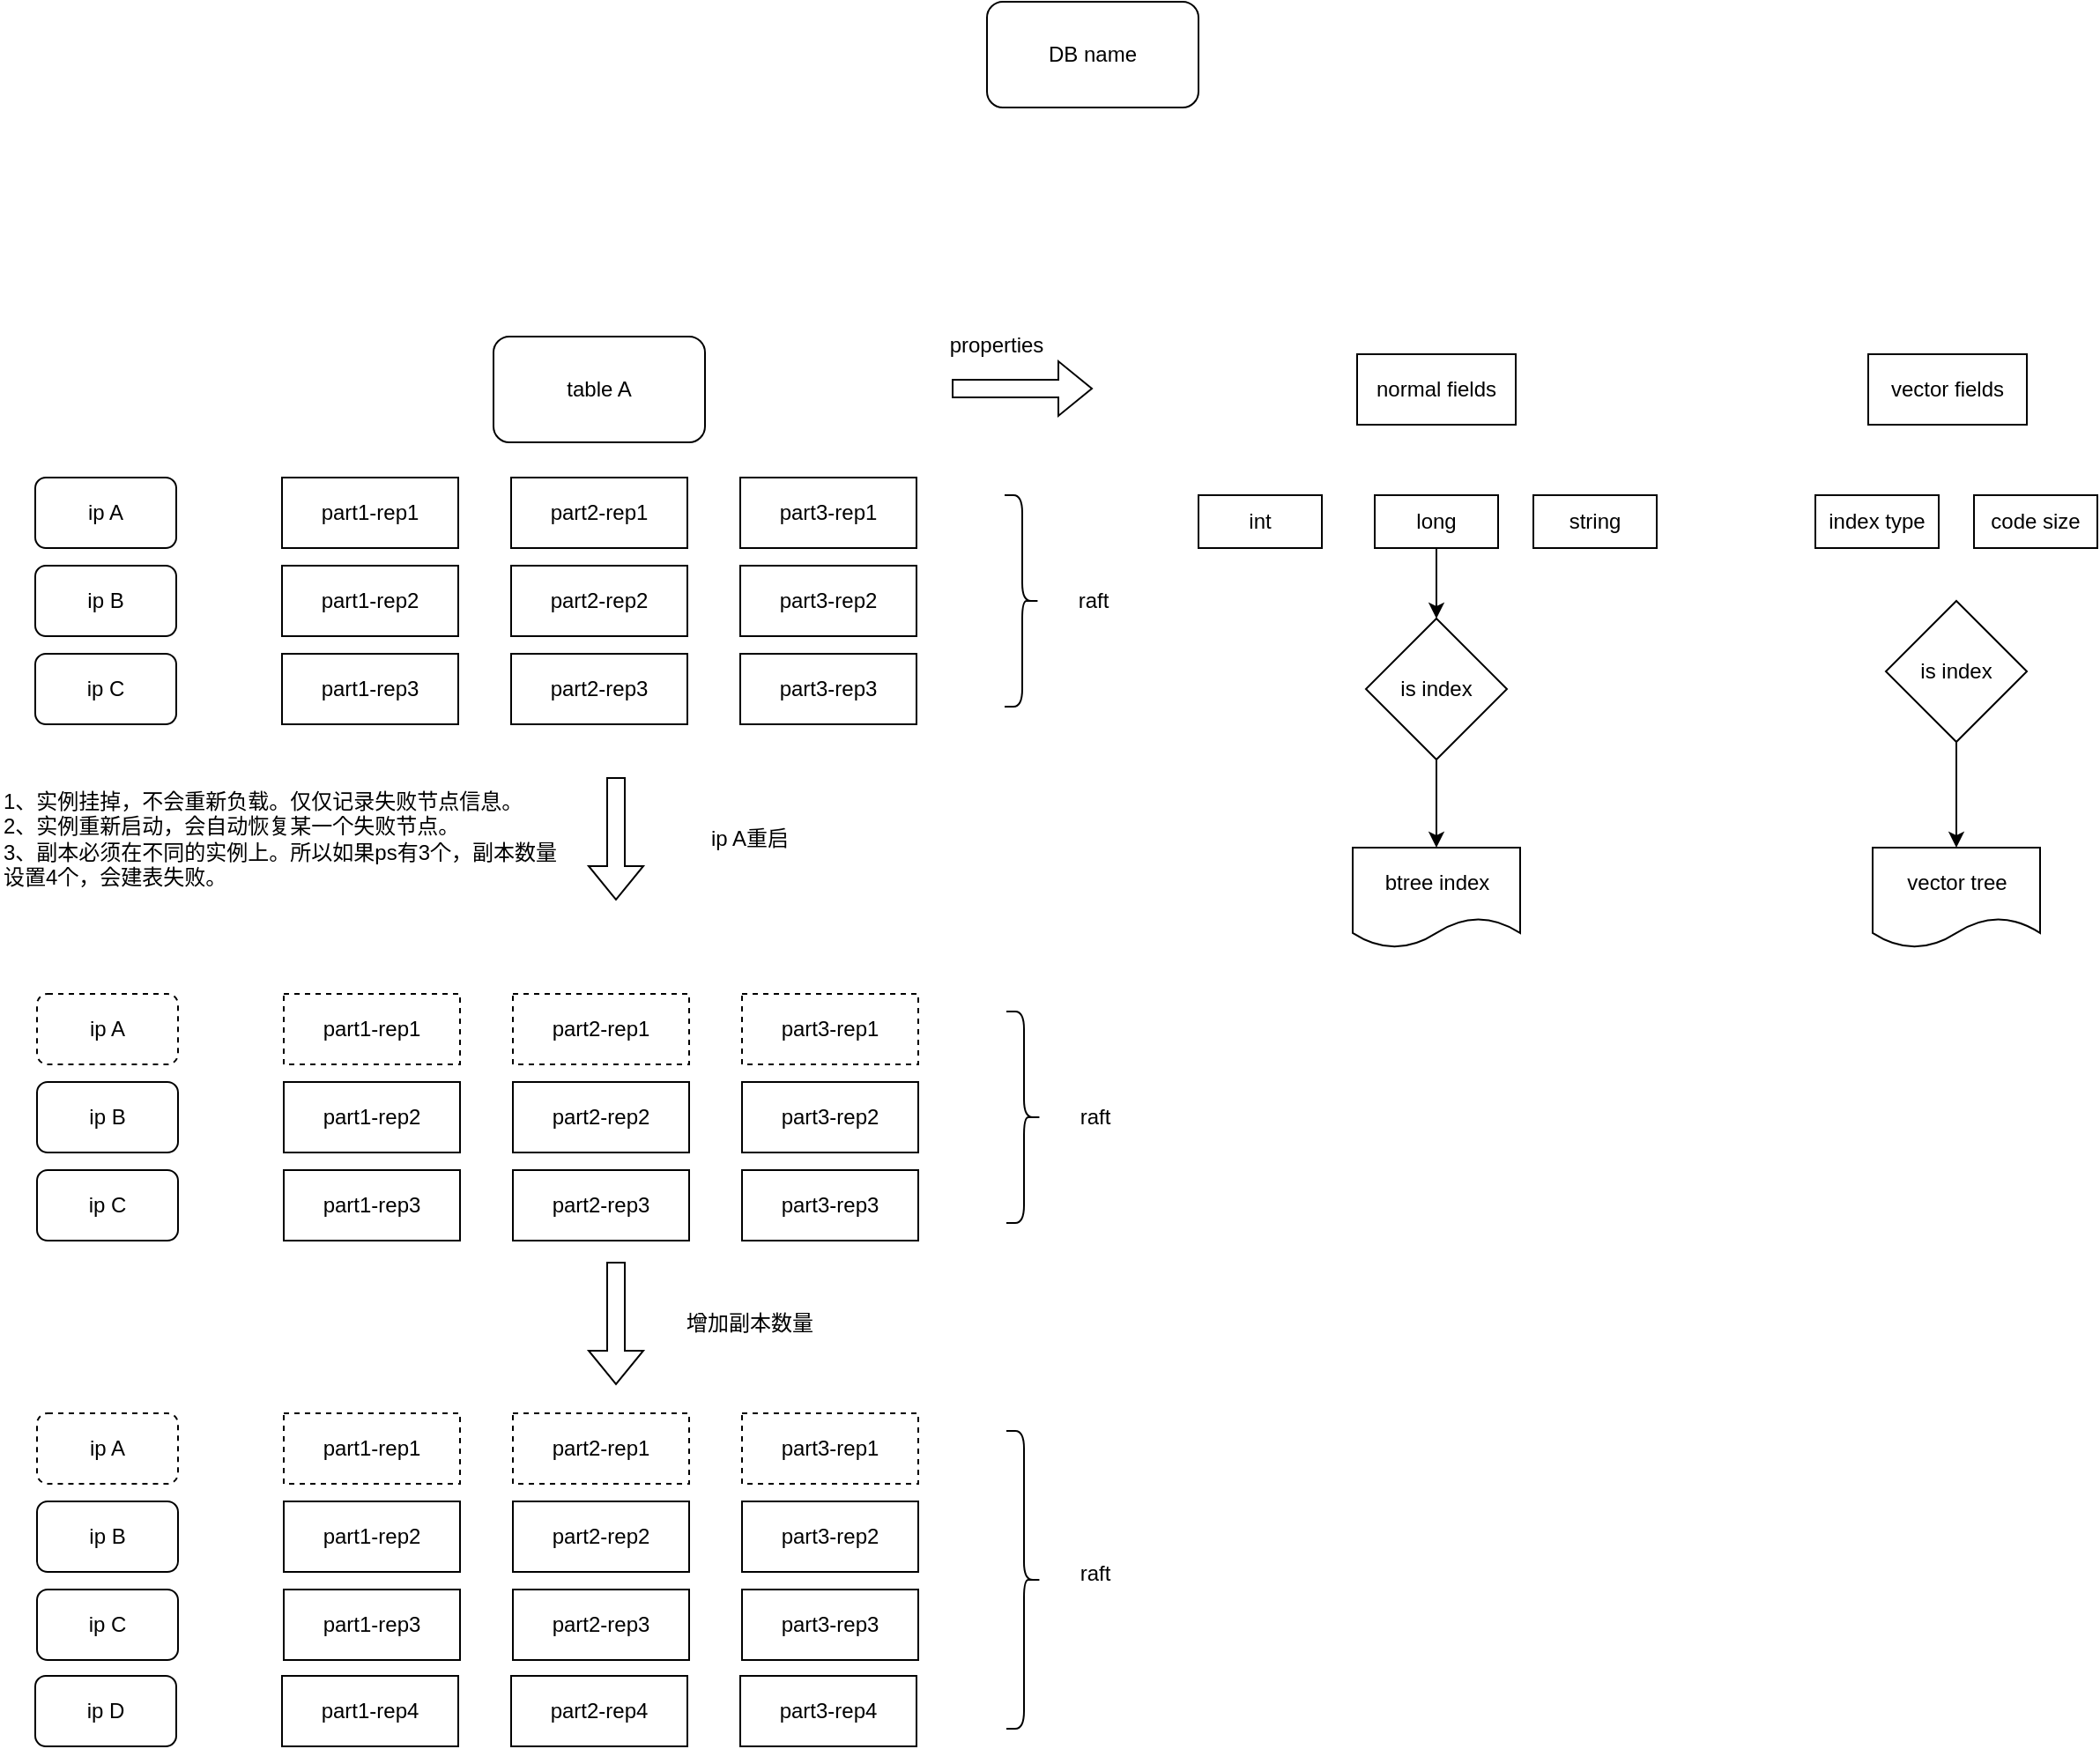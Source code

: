 <mxfile version="20.5.1" type="github">
  <diagram id="OmJOjnzRRDfr44sqibyR" name="第 1 页">
    <mxGraphModel dx="1234" dy="826" grid="1" gridSize="10" guides="1" tooltips="1" connect="1" arrows="1" fold="1" page="1" pageScale="1" pageWidth="3300" pageHeight="4681" math="0" shadow="0">
      <root>
        <mxCell id="0" />
        <mxCell id="1" parent="0" />
        <mxCell id="B3txuUKtqFChG4fmERYr-1" value="table A" style="rounded=1;whiteSpace=wrap;html=1;" parent="1" vertex="1">
          <mxGeometry x="340" y="230" width="120" height="60" as="geometry" />
        </mxCell>
        <mxCell id="B3txuUKtqFChG4fmERYr-2" value="part1-rep1" style="rounded=0;whiteSpace=wrap;html=1;" parent="1" vertex="1">
          <mxGeometry x="220" y="310" width="100" height="40" as="geometry" />
        </mxCell>
        <mxCell id="B3txuUKtqFChG4fmERYr-5" value="part1-rep2" style="rounded=0;whiteSpace=wrap;html=1;" parent="1" vertex="1">
          <mxGeometry x="220" y="360" width="100" height="40" as="geometry" />
        </mxCell>
        <mxCell id="B3txuUKtqFChG4fmERYr-6" value="part1-rep3" style="rounded=0;whiteSpace=wrap;html=1;" parent="1" vertex="1">
          <mxGeometry x="220" y="410" width="100" height="40" as="geometry" />
        </mxCell>
        <mxCell id="B3txuUKtqFChG4fmERYr-11" value="part2-rep1" style="rounded=0;whiteSpace=wrap;html=1;" parent="1" vertex="1">
          <mxGeometry x="350" y="310" width="100" height="40" as="geometry" />
        </mxCell>
        <mxCell id="B3txuUKtqFChG4fmERYr-12" value="part2-rep2" style="rounded=0;whiteSpace=wrap;html=1;" parent="1" vertex="1">
          <mxGeometry x="350" y="360" width="100" height="40" as="geometry" />
        </mxCell>
        <mxCell id="B3txuUKtqFChG4fmERYr-13" value="part2-rep3" style="rounded=0;whiteSpace=wrap;html=1;" parent="1" vertex="1">
          <mxGeometry x="350" y="410" width="100" height="40" as="geometry" />
        </mxCell>
        <mxCell id="B3txuUKtqFChG4fmERYr-14" value="part3-rep1" style="rounded=0;whiteSpace=wrap;html=1;" parent="1" vertex="1">
          <mxGeometry x="480" y="310" width="100" height="40" as="geometry" />
        </mxCell>
        <mxCell id="B3txuUKtqFChG4fmERYr-15" value="part3-rep2" style="rounded=0;whiteSpace=wrap;html=1;" parent="1" vertex="1">
          <mxGeometry x="480" y="360" width="100" height="40" as="geometry" />
        </mxCell>
        <mxCell id="B3txuUKtqFChG4fmERYr-16" value="part3-rep3" style="rounded=0;whiteSpace=wrap;html=1;" parent="1" vertex="1">
          <mxGeometry x="480" y="410" width="100" height="40" as="geometry" />
        </mxCell>
        <mxCell id="B3txuUKtqFChG4fmERYr-17" value="" style="shape=curlyBracket;whiteSpace=wrap;html=1;rounded=1;flipH=1;" parent="1" vertex="1">
          <mxGeometry x="630" y="320" width="20" height="120" as="geometry" />
        </mxCell>
        <mxCell id="B3txuUKtqFChG4fmERYr-19" value="raft" style="text;html=1;resizable=0;autosize=1;align=center;verticalAlign=middle;points=[];fillColor=none;strokeColor=none;rounded=0;" parent="1" vertex="1">
          <mxGeometry x="660" y="365" width="40" height="30" as="geometry" />
        </mxCell>
        <mxCell id="B3txuUKtqFChG4fmERYr-24" value="ip A" style="rounded=1;whiteSpace=wrap;html=1;" parent="1" vertex="1">
          <mxGeometry x="80" y="310" width="80" height="40" as="geometry" />
        </mxCell>
        <mxCell id="B3txuUKtqFChG4fmERYr-25" value="ip B" style="rounded=1;whiteSpace=wrap;html=1;" parent="1" vertex="1">
          <mxGeometry x="80" y="360" width="80" height="40" as="geometry" />
        </mxCell>
        <mxCell id="B3txuUKtqFChG4fmERYr-26" value="ip C" style="rounded=1;whiteSpace=wrap;html=1;" parent="1" vertex="1">
          <mxGeometry x="80" y="410" width="80" height="40" as="geometry" />
        </mxCell>
        <mxCell id="B3txuUKtqFChG4fmERYr-28" value="part1-rep1" style="rounded=0;whiteSpace=wrap;html=1;dashed=1;" parent="1" vertex="1">
          <mxGeometry x="221" y="603" width="100" height="40" as="geometry" />
        </mxCell>
        <mxCell id="B3txuUKtqFChG4fmERYr-29" value="part1-rep2" style="rounded=0;whiteSpace=wrap;html=1;" parent="1" vertex="1">
          <mxGeometry x="221" y="653" width="100" height="40" as="geometry" />
        </mxCell>
        <mxCell id="B3txuUKtqFChG4fmERYr-30" value="part1-rep3" style="rounded=0;whiteSpace=wrap;html=1;" parent="1" vertex="1">
          <mxGeometry x="221" y="703" width="100" height="40" as="geometry" />
        </mxCell>
        <mxCell id="B3txuUKtqFChG4fmERYr-31" value="part2-rep1" style="rounded=0;whiteSpace=wrap;html=1;dashed=1;" parent="1" vertex="1">
          <mxGeometry x="351" y="603" width="100" height="40" as="geometry" />
        </mxCell>
        <mxCell id="B3txuUKtqFChG4fmERYr-32" value="part2-rep2" style="rounded=0;whiteSpace=wrap;html=1;" parent="1" vertex="1">
          <mxGeometry x="351" y="653" width="100" height="40" as="geometry" />
        </mxCell>
        <mxCell id="B3txuUKtqFChG4fmERYr-33" value="part2-rep3" style="rounded=0;whiteSpace=wrap;html=1;" parent="1" vertex="1">
          <mxGeometry x="351" y="703" width="100" height="40" as="geometry" />
        </mxCell>
        <mxCell id="B3txuUKtqFChG4fmERYr-34" value="part3-rep1" style="rounded=0;whiteSpace=wrap;html=1;dashed=1;" parent="1" vertex="1">
          <mxGeometry x="481" y="603" width="100" height="40" as="geometry" />
        </mxCell>
        <mxCell id="B3txuUKtqFChG4fmERYr-35" value="part3-rep2" style="rounded=0;whiteSpace=wrap;html=1;" parent="1" vertex="1">
          <mxGeometry x="481" y="653" width="100" height="40" as="geometry" />
        </mxCell>
        <mxCell id="B3txuUKtqFChG4fmERYr-36" value="part3-rep3" style="rounded=0;whiteSpace=wrap;html=1;" parent="1" vertex="1">
          <mxGeometry x="481" y="703" width="100" height="40" as="geometry" />
        </mxCell>
        <mxCell id="B3txuUKtqFChG4fmERYr-37" value="" style="shape=curlyBracket;whiteSpace=wrap;html=1;rounded=1;flipH=1;" parent="1" vertex="1">
          <mxGeometry x="631" y="613" width="20" height="120" as="geometry" />
        </mxCell>
        <mxCell id="B3txuUKtqFChG4fmERYr-38" value="raft" style="text;html=1;resizable=0;autosize=1;align=center;verticalAlign=middle;points=[];fillColor=none;strokeColor=none;rounded=0;" parent="1" vertex="1">
          <mxGeometry x="661" y="658" width="40" height="30" as="geometry" />
        </mxCell>
        <mxCell id="B3txuUKtqFChG4fmERYr-39" value="ip A" style="rounded=1;whiteSpace=wrap;html=1;dashed=1;" parent="1" vertex="1">
          <mxGeometry x="81" y="603" width="80" height="40" as="geometry" />
        </mxCell>
        <mxCell id="B3txuUKtqFChG4fmERYr-40" value="ip B" style="rounded=1;whiteSpace=wrap;html=1;" parent="1" vertex="1">
          <mxGeometry x="81" y="653" width="80" height="40" as="geometry" />
        </mxCell>
        <mxCell id="B3txuUKtqFChG4fmERYr-41" value="ip C" style="rounded=1;whiteSpace=wrap;html=1;" parent="1" vertex="1">
          <mxGeometry x="81" y="703" width="80" height="40" as="geometry" />
        </mxCell>
        <mxCell id="B3txuUKtqFChG4fmERYr-42" value="" style="shape=flexArrow;endArrow=classic;html=1;rounded=0;" parent="1" edge="1">
          <mxGeometry width="50" height="50" relative="1" as="geometry">
            <mxPoint x="409.5" y="480" as="sourcePoint" />
            <mxPoint x="409.5" y="550" as="targetPoint" />
          </mxGeometry>
        </mxCell>
        <mxCell id="B3txuUKtqFChG4fmERYr-43" value="ip A重启" style="text;html=1;resizable=0;autosize=1;align=center;verticalAlign=middle;points=[];fillColor=none;strokeColor=none;rounded=0;dashed=1;" parent="1" vertex="1">
          <mxGeometry x="450" y="500" width="70" height="30" as="geometry" />
        </mxCell>
        <mxCell id="k96Ba4YCCgsRf-8F7wIf-1" value="DB name" style="rounded=1;whiteSpace=wrap;html=1;" vertex="1" parent="1">
          <mxGeometry x="620" y="40" width="120" height="60" as="geometry" />
        </mxCell>
        <mxCell id="k96Ba4YCCgsRf-8F7wIf-3" value="1、实例挂掉，不会重新负载。仅仅记录失败节点信息。&lt;br&gt;&lt;div style=&quot;&quot;&gt;&lt;span style=&quot;background-color: initial;&quot;&gt;2、实例重新启动，会自动恢复某一个失败节点。&lt;/span&gt;&lt;/div&gt;&lt;div style=&quot;&quot;&gt;&lt;span style=&quot;background-color: initial;&quot;&gt;3、副本必须在不同的实例上。所以如果ps有3个，&lt;/span&gt;&lt;span style=&quot;background-color: initial;&quot;&gt;副本数量&lt;/span&gt;&lt;/div&gt;&lt;div style=&quot;&quot;&gt;&lt;span style=&quot;background-color: initial;&quot;&gt;设置4个，会建表失败。&lt;/span&gt;&lt;/div&gt;" style="text;html=1;resizable=0;autosize=1;align=left;verticalAlign=middle;points=[];fillColor=none;strokeColor=none;rounded=0;dashed=1;" vertex="1" parent="1">
          <mxGeometry x="60" y="480" width="340" height="70" as="geometry" />
        </mxCell>
        <mxCell id="k96Ba4YCCgsRf-8F7wIf-4" value="part1-rep1" style="rounded=0;whiteSpace=wrap;html=1;dashed=1;" vertex="1" parent="1">
          <mxGeometry x="221" y="841" width="100" height="40" as="geometry" />
        </mxCell>
        <mxCell id="k96Ba4YCCgsRf-8F7wIf-5" value="part1-rep2" style="rounded=0;whiteSpace=wrap;html=1;" vertex="1" parent="1">
          <mxGeometry x="221" y="891" width="100" height="40" as="geometry" />
        </mxCell>
        <mxCell id="k96Ba4YCCgsRf-8F7wIf-6" value="part1-rep3" style="rounded=0;whiteSpace=wrap;html=1;" vertex="1" parent="1">
          <mxGeometry x="221" y="941" width="100" height="40" as="geometry" />
        </mxCell>
        <mxCell id="k96Ba4YCCgsRf-8F7wIf-7" value="part2-rep1" style="rounded=0;whiteSpace=wrap;html=1;dashed=1;" vertex="1" parent="1">
          <mxGeometry x="351" y="841" width="100" height="40" as="geometry" />
        </mxCell>
        <mxCell id="k96Ba4YCCgsRf-8F7wIf-8" value="part2-rep2" style="rounded=0;whiteSpace=wrap;html=1;" vertex="1" parent="1">
          <mxGeometry x="351" y="891" width="100" height="40" as="geometry" />
        </mxCell>
        <mxCell id="k96Ba4YCCgsRf-8F7wIf-9" value="part2-rep3" style="rounded=0;whiteSpace=wrap;html=1;" vertex="1" parent="1">
          <mxGeometry x="351" y="941" width="100" height="40" as="geometry" />
        </mxCell>
        <mxCell id="k96Ba4YCCgsRf-8F7wIf-10" value="part3-rep1" style="rounded=0;whiteSpace=wrap;html=1;dashed=1;" vertex="1" parent="1">
          <mxGeometry x="481" y="841" width="100" height="40" as="geometry" />
        </mxCell>
        <mxCell id="k96Ba4YCCgsRf-8F7wIf-11" value="part3-rep2" style="rounded=0;whiteSpace=wrap;html=1;" vertex="1" parent="1">
          <mxGeometry x="481" y="891" width="100" height="40" as="geometry" />
        </mxCell>
        <mxCell id="k96Ba4YCCgsRf-8F7wIf-12" value="part3-rep3" style="rounded=0;whiteSpace=wrap;html=1;" vertex="1" parent="1">
          <mxGeometry x="481" y="941" width="100" height="40" as="geometry" />
        </mxCell>
        <mxCell id="k96Ba4YCCgsRf-8F7wIf-13" value="" style="shape=curlyBracket;whiteSpace=wrap;html=1;rounded=1;flipH=1;" vertex="1" parent="1">
          <mxGeometry x="631" y="851" width="20" height="169" as="geometry" />
        </mxCell>
        <mxCell id="k96Ba4YCCgsRf-8F7wIf-14" value="raft" style="text;html=1;resizable=0;autosize=1;align=center;verticalAlign=middle;points=[];fillColor=none;strokeColor=none;rounded=0;" vertex="1" parent="1">
          <mxGeometry x="661" y="917" width="40" height="30" as="geometry" />
        </mxCell>
        <mxCell id="k96Ba4YCCgsRf-8F7wIf-15" value="ip A" style="rounded=1;whiteSpace=wrap;html=1;dashed=1;" vertex="1" parent="1">
          <mxGeometry x="81" y="841" width="80" height="40" as="geometry" />
        </mxCell>
        <mxCell id="k96Ba4YCCgsRf-8F7wIf-16" value="ip B" style="rounded=1;whiteSpace=wrap;html=1;" vertex="1" parent="1">
          <mxGeometry x="81" y="891" width="80" height="40" as="geometry" />
        </mxCell>
        <mxCell id="k96Ba4YCCgsRf-8F7wIf-17" value="ip C" style="rounded=1;whiteSpace=wrap;html=1;" vertex="1" parent="1">
          <mxGeometry x="81" y="941" width="80" height="40" as="geometry" />
        </mxCell>
        <mxCell id="k96Ba4YCCgsRf-8F7wIf-18" value="" style="shape=flexArrow;endArrow=classic;html=1;rounded=0;" edge="1" parent="1">
          <mxGeometry width="50" height="50" relative="1" as="geometry">
            <mxPoint x="409.5" y="755" as="sourcePoint" />
            <mxPoint x="409.5" y="825" as="targetPoint" />
          </mxGeometry>
        </mxCell>
        <mxCell id="k96Ba4YCCgsRf-8F7wIf-19" value="增加副本数量" style="text;html=1;resizable=0;autosize=1;align=center;verticalAlign=middle;points=[];fillColor=none;strokeColor=none;rounded=0;dashed=1;" vertex="1" parent="1">
          <mxGeometry x="435" y="775" width="100" height="30" as="geometry" />
        </mxCell>
        <mxCell id="k96Ba4YCCgsRf-8F7wIf-20" value="part1-rep4" style="rounded=0;whiteSpace=wrap;html=1;" vertex="1" parent="1">
          <mxGeometry x="220" y="990" width="100" height="40" as="geometry" />
        </mxCell>
        <mxCell id="k96Ba4YCCgsRf-8F7wIf-21" value="part2-rep4" style="rounded=0;whiteSpace=wrap;html=1;" vertex="1" parent="1">
          <mxGeometry x="350" y="990" width="100" height="40" as="geometry" />
        </mxCell>
        <mxCell id="k96Ba4YCCgsRf-8F7wIf-22" value="part3-rep4" style="rounded=0;whiteSpace=wrap;html=1;" vertex="1" parent="1">
          <mxGeometry x="480" y="990" width="100" height="40" as="geometry" />
        </mxCell>
        <mxCell id="k96Ba4YCCgsRf-8F7wIf-23" value="ip D" style="rounded=1;whiteSpace=wrap;html=1;" vertex="1" parent="1">
          <mxGeometry x="80" y="990" width="80" height="40" as="geometry" />
        </mxCell>
        <mxCell id="k96Ba4YCCgsRf-8F7wIf-24" value="normal fields" style="rounded=0;whiteSpace=wrap;html=1;" vertex="1" parent="1">
          <mxGeometry x="830" y="240" width="90" height="40" as="geometry" />
        </mxCell>
        <mxCell id="k96Ba4YCCgsRf-8F7wIf-25" value="" style="shape=flexArrow;endArrow=classic;html=1;rounded=0;" edge="1" parent="1">
          <mxGeometry width="50" height="50" relative="1" as="geometry">
            <mxPoint x="600" y="259.5" as="sourcePoint" />
            <mxPoint x="680" y="259.5" as="targetPoint" />
          </mxGeometry>
        </mxCell>
        <mxCell id="k96Ba4YCCgsRf-8F7wIf-26" value="properties" style="text;html=1;resizable=0;autosize=1;align=center;verticalAlign=middle;points=[];fillColor=none;strokeColor=none;rounded=0;dashed=1;" vertex="1" parent="1">
          <mxGeometry x="585" y="220" width="80" height="30" as="geometry" />
        </mxCell>
        <mxCell id="k96Ba4YCCgsRf-8F7wIf-27" value="vector fields" style="rounded=0;whiteSpace=wrap;html=1;" vertex="1" parent="1">
          <mxGeometry x="1120" y="240" width="90" height="40" as="geometry" />
        </mxCell>
        <mxCell id="k96Ba4YCCgsRf-8F7wIf-28" value="int" style="rounded=0;whiteSpace=wrap;html=1;" vertex="1" parent="1">
          <mxGeometry x="740" y="320" width="70" height="30" as="geometry" />
        </mxCell>
        <mxCell id="k96Ba4YCCgsRf-8F7wIf-35" style="edgeStyle=orthogonalEdgeStyle;rounded=0;orthogonalLoop=1;jettySize=auto;html=1;exitX=0.5;exitY=1;exitDx=0;exitDy=0;entryX=0.5;entryY=0;entryDx=0;entryDy=0;" edge="1" parent="1" source="k96Ba4YCCgsRf-8F7wIf-29" target="k96Ba4YCCgsRf-8F7wIf-33">
          <mxGeometry relative="1" as="geometry" />
        </mxCell>
        <mxCell id="k96Ba4YCCgsRf-8F7wIf-29" value="long" style="rounded=0;whiteSpace=wrap;html=1;" vertex="1" parent="1">
          <mxGeometry x="840" y="320" width="70" height="30" as="geometry" />
        </mxCell>
        <mxCell id="k96Ba4YCCgsRf-8F7wIf-30" value="string" style="rounded=0;whiteSpace=wrap;html=1;" vertex="1" parent="1">
          <mxGeometry x="930" y="320" width="70" height="30" as="geometry" />
        </mxCell>
        <mxCell id="k96Ba4YCCgsRf-8F7wIf-31" value="index type" style="rounded=0;whiteSpace=wrap;html=1;" vertex="1" parent="1">
          <mxGeometry x="1090" y="320" width="70" height="30" as="geometry" />
        </mxCell>
        <mxCell id="k96Ba4YCCgsRf-8F7wIf-32" value="code size" style="rounded=0;whiteSpace=wrap;html=1;" vertex="1" parent="1">
          <mxGeometry x="1180" y="320" width="70" height="30" as="geometry" />
        </mxCell>
        <mxCell id="k96Ba4YCCgsRf-8F7wIf-36" style="edgeStyle=orthogonalEdgeStyle;rounded=0;orthogonalLoop=1;jettySize=auto;html=1;exitX=0.5;exitY=1;exitDx=0;exitDy=0;" edge="1" parent="1" source="k96Ba4YCCgsRf-8F7wIf-33" target="k96Ba4YCCgsRf-8F7wIf-34">
          <mxGeometry relative="1" as="geometry" />
        </mxCell>
        <mxCell id="k96Ba4YCCgsRf-8F7wIf-33" value="is index" style="rhombus;whiteSpace=wrap;html=1;" vertex="1" parent="1">
          <mxGeometry x="835" y="390" width="80" height="80" as="geometry" />
        </mxCell>
        <mxCell id="k96Ba4YCCgsRf-8F7wIf-34" value="btree index" style="shape=document;whiteSpace=wrap;html=1;boundedLbl=1;" vertex="1" parent="1">
          <mxGeometry x="827.5" y="520" width="95" height="57" as="geometry" />
        </mxCell>
        <mxCell id="k96Ba4YCCgsRf-8F7wIf-39" style="edgeStyle=orthogonalEdgeStyle;rounded=0;orthogonalLoop=1;jettySize=auto;html=1;exitX=0.5;exitY=1;exitDx=0;exitDy=0;" edge="1" parent="1" source="k96Ba4YCCgsRf-8F7wIf-37" target="k96Ba4YCCgsRf-8F7wIf-38">
          <mxGeometry relative="1" as="geometry" />
        </mxCell>
        <mxCell id="k96Ba4YCCgsRf-8F7wIf-37" value="is index" style="rhombus;whiteSpace=wrap;html=1;" vertex="1" parent="1">
          <mxGeometry x="1130" y="380" width="80" height="80" as="geometry" />
        </mxCell>
        <mxCell id="k96Ba4YCCgsRf-8F7wIf-38" value="vector tree" style="shape=document;whiteSpace=wrap;html=1;boundedLbl=1;" vertex="1" parent="1">
          <mxGeometry x="1122.5" y="520" width="95" height="57" as="geometry" />
        </mxCell>
      </root>
    </mxGraphModel>
  </diagram>
</mxfile>
